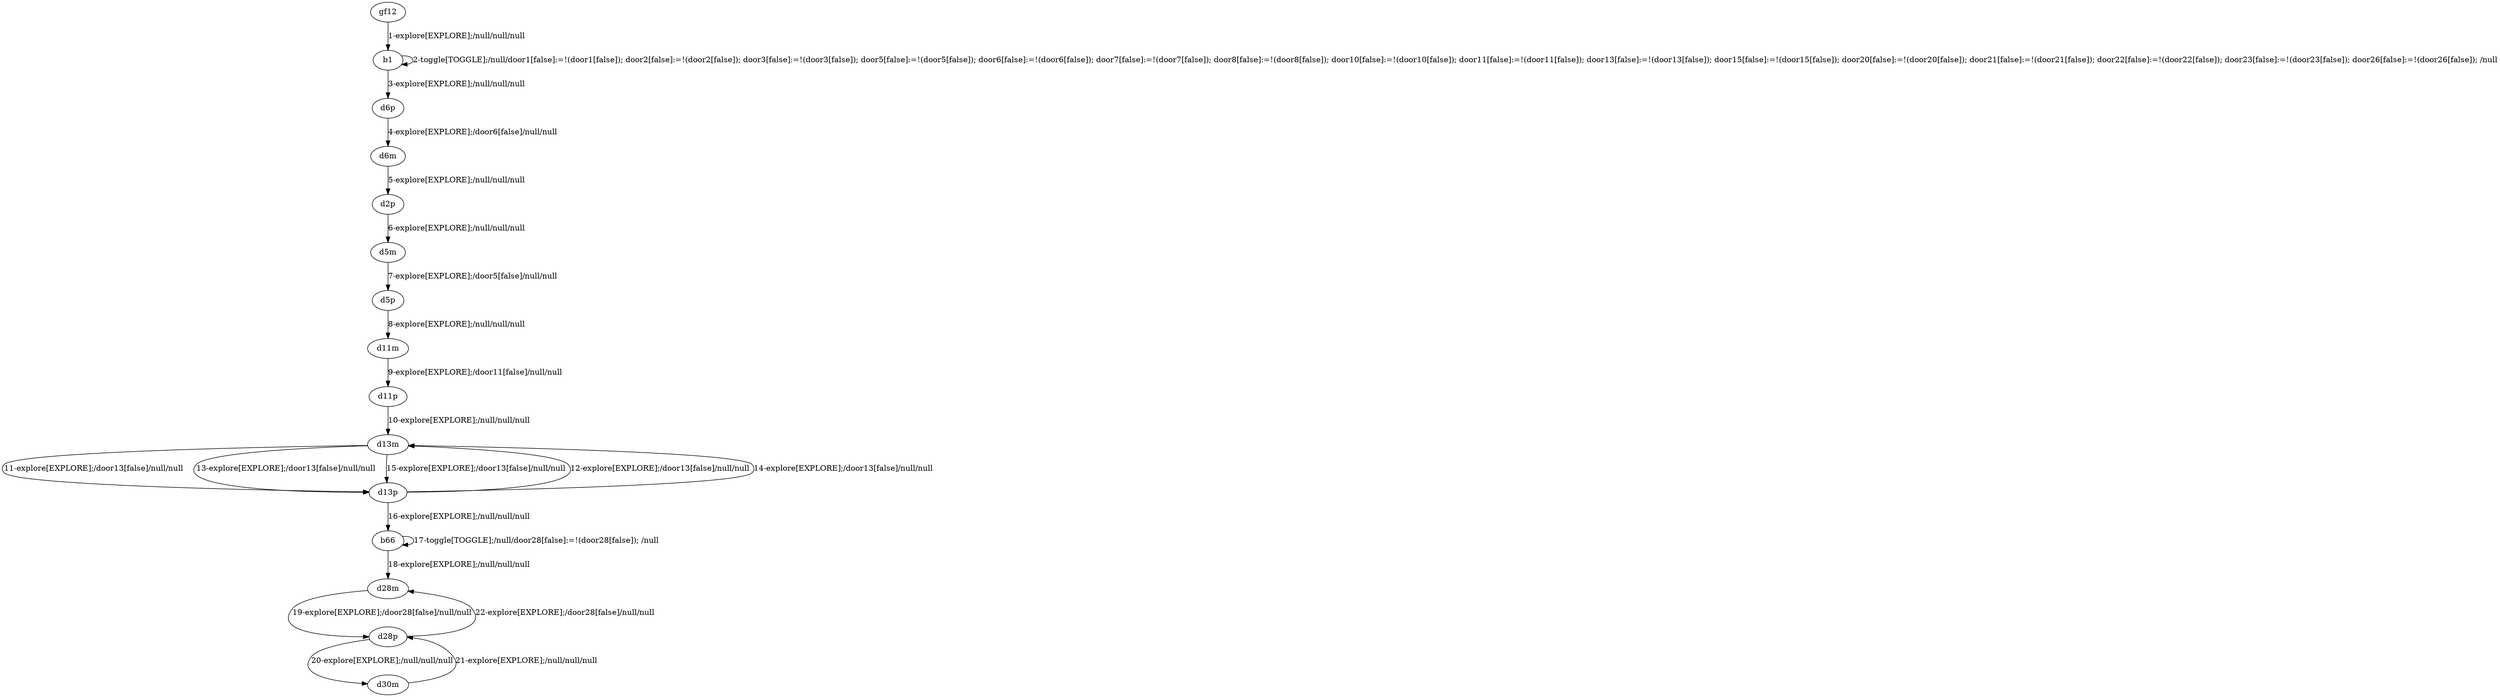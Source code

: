 # Total number of goals covered by this test: 1
# d28p --> d28m

digraph g {
"gf12" -> "b1" [label = "1-explore[EXPLORE];/null/null/null"];
"b1" -> "b1" [label = "2-toggle[TOGGLE];/null/door1[false]:=!(door1[false]); door2[false]:=!(door2[false]); door3[false]:=!(door3[false]); door5[false]:=!(door5[false]); door6[false]:=!(door6[false]); door7[false]:=!(door7[false]); door8[false]:=!(door8[false]); door10[false]:=!(door10[false]); door11[false]:=!(door11[false]); door13[false]:=!(door13[false]); door15[false]:=!(door15[false]); door20[false]:=!(door20[false]); door21[false]:=!(door21[false]); door22[false]:=!(door22[false]); door23[false]:=!(door23[false]); door26[false]:=!(door26[false]); /null"];
"b1" -> "d6p" [label = "3-explore[EXPLORE];/null/null/null"];
"d6p" -> "d6m" [label = "4-explore[EXPLORE];/door6[false]/null/null"];
"d6m" -> "d2p" [label = "5-explore[EXPLORE];/null/null/null"];
"d2p" -> "d5m" [label = "6-explore[EXPLORE];/null/null/null"];
"d5m" -> "d5p" [label = "7-explore[EXPLORE];/door5[false]/null/null"];
"d5p" -> "d11m" [label = "8-explore[EXPLORE];/null/null/null"];
"d11m" -> "d11p" [label = "9-explore[EXPLORE];/door11[false]/null/null"];
"d11p" -> "d13m" [label = "10-explore[EXPLORE];/null/null/null"];
"d13m" -> "d13p" [label = "11-explore[EXPLORE];/door13[false]/null/null"];
"d13p" -> "d13m" [label = "12-explore[EXPLORE];/door13[false]/null/null"];
"d13m" -> "d13p" [label = "13-explore[EXPLORE];/door13[false]/null/null"];
"d13p" -> "d13m" [label = "14-explore[EXPLORE];/door13[false]/null/null"];
"d13m" -> "d13p" [label = "15-explore[EXPLORE];/door13[false]/null/null"];
"d13p" -> "b66" [label = "16-explore[EXPLORE];/null/null/null"];
"b66" -> "b66" [label = "17-toggle[TOGGLE];/null/door28[false]:=!(door28[false]); /null"];
"b66" -> "d28m" [label = "18-explore[EXPLORE];/null/null/null"];
"d28m" -> "d28p" [label = "19-explore[EXPLORE];/door28[false]/null/null"];
"d28p" -> "d30m" [label = "20-explore[EXPLORE];/null/null/null"];
"d30m" -> "d28p" [label = "21-explore[EXPLORE];/null/null/null"];
"d28p" -> "d28m" [label = "22-explore[EXPLORE];/door28[false]/null/null"];
}
